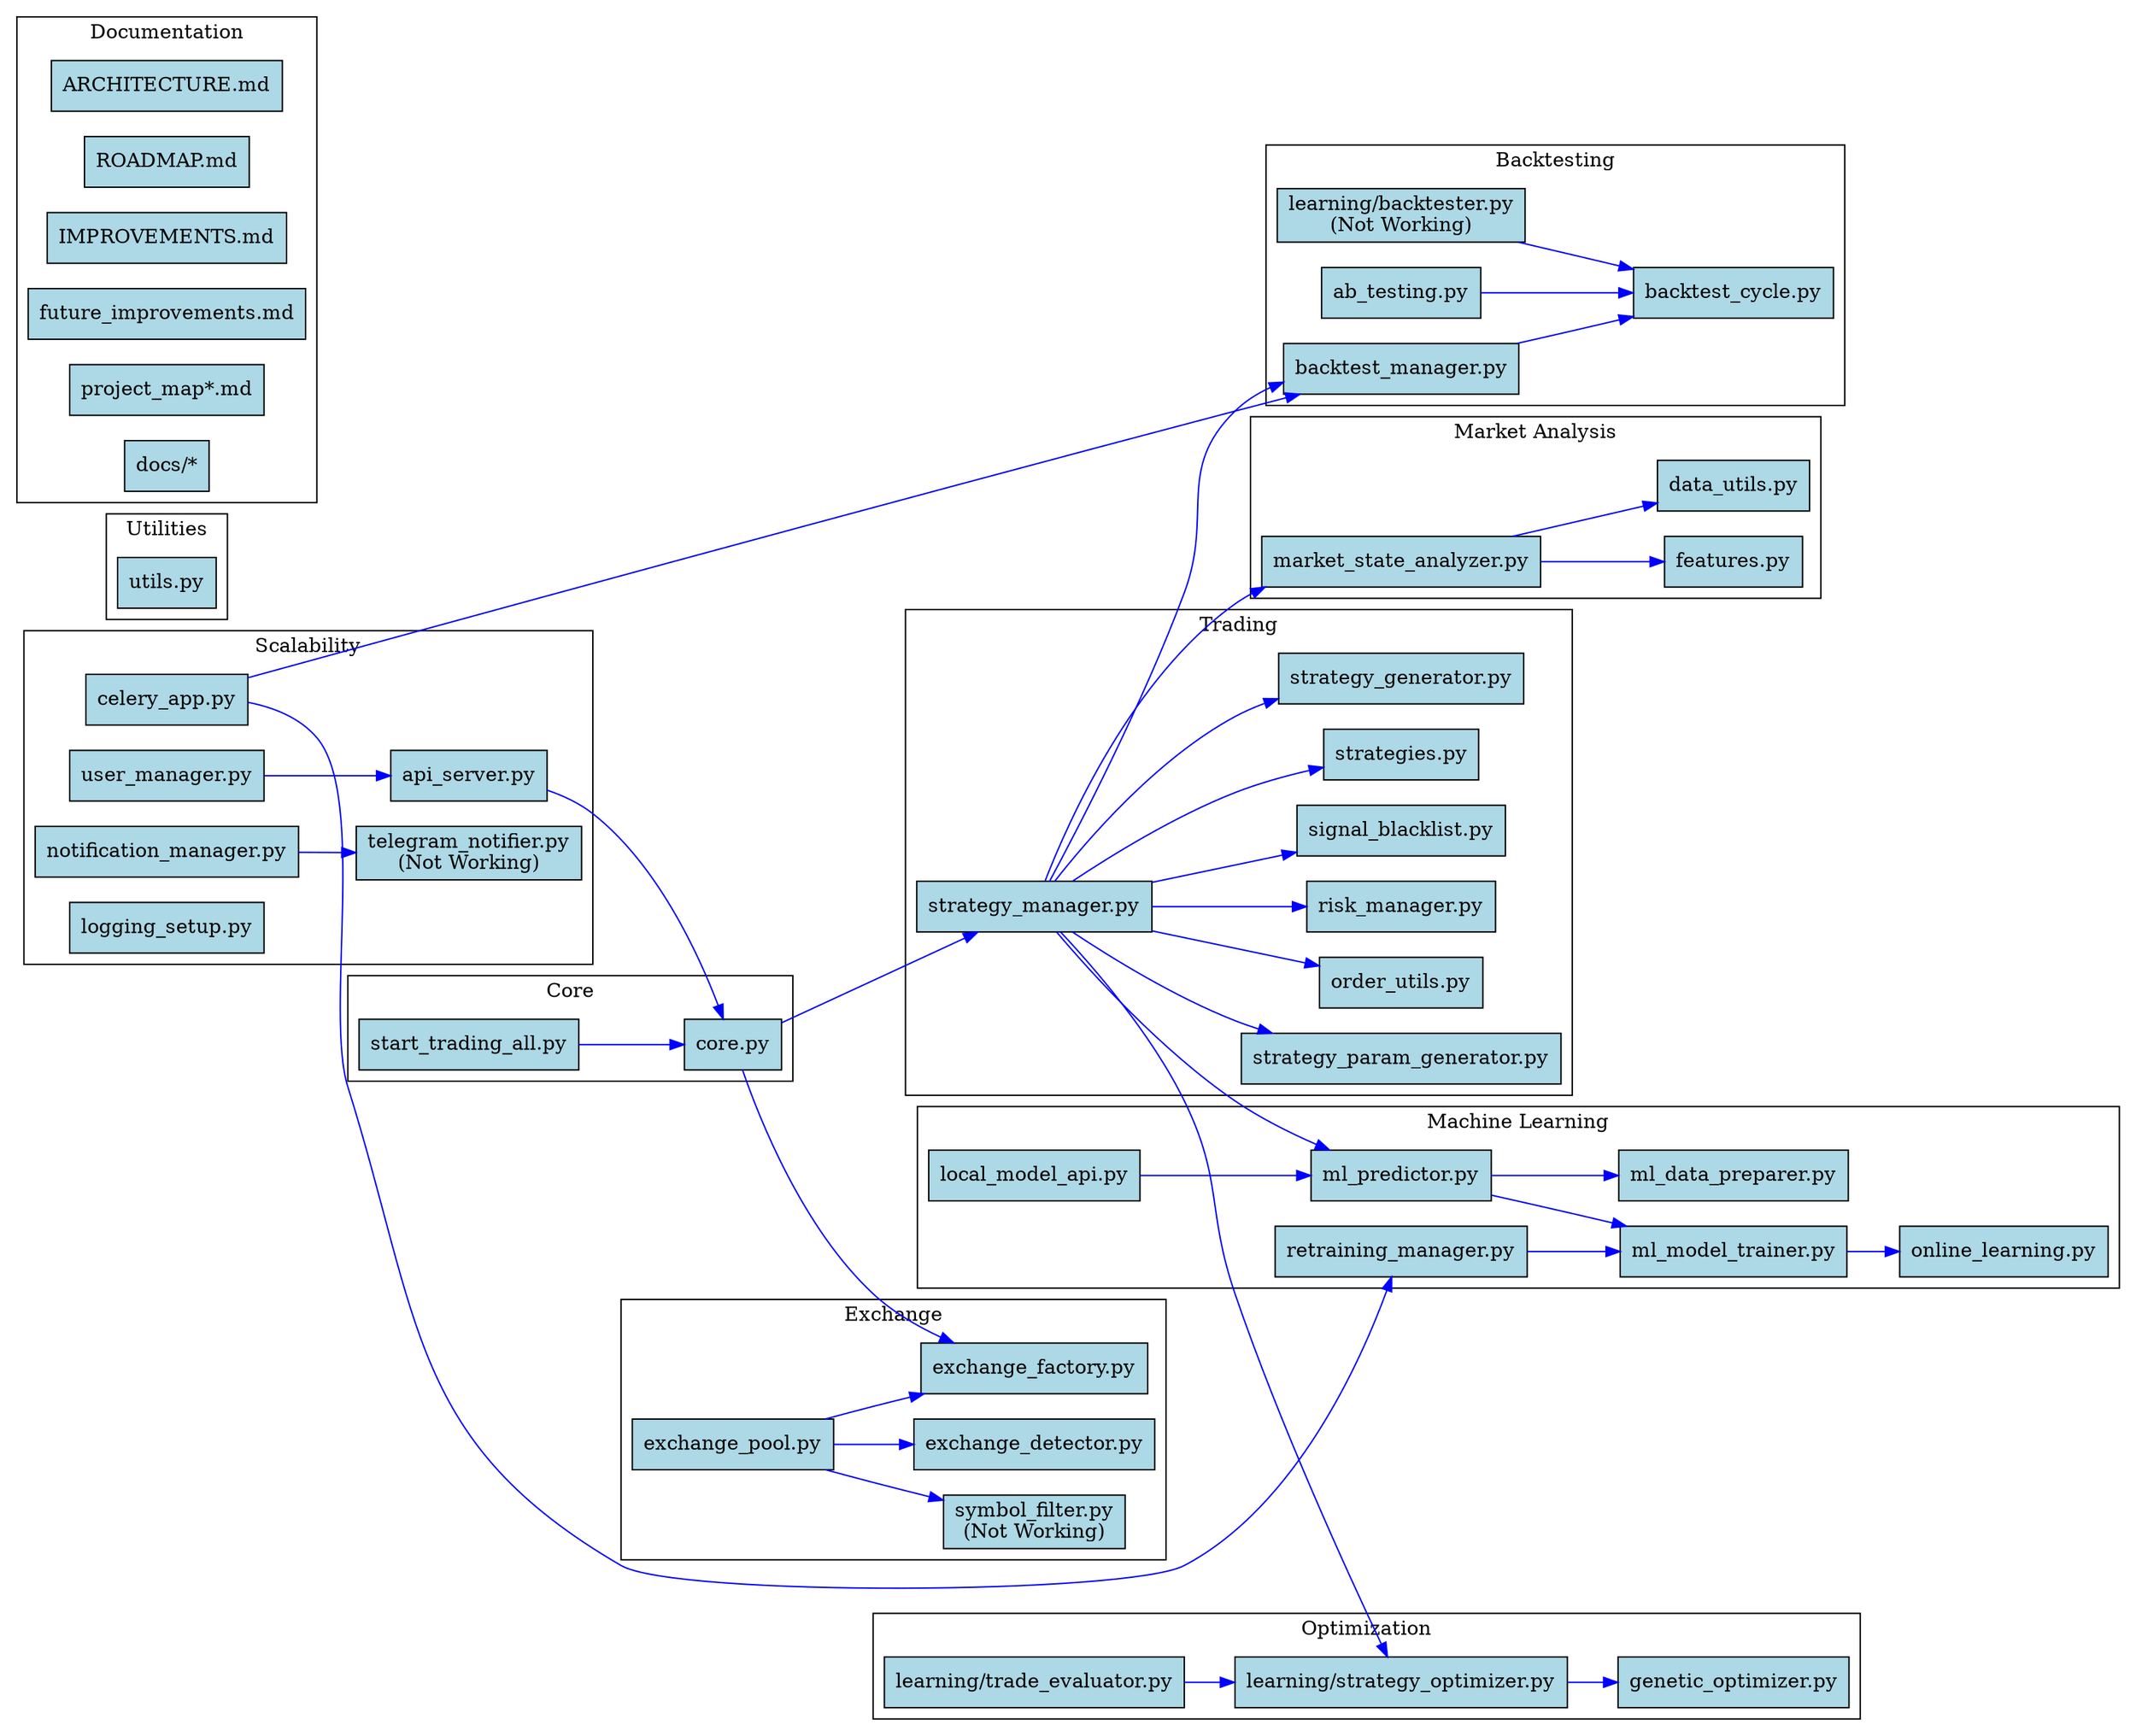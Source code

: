 digraph TradingBotSystem {
    rankdir=LR;
    node [shape=box, style=filled, fillcolor=lightblue];
    edge [color=blue];

    // Core
    subgraph cluster_core {
        label="Core";
        fillcolor=lightgreen;
        core [label="core.py"];
        start_trading [label="start_trading_all.py"];
        start_trading -> core;
    }

    // Trading
    subgraph cluster_trading {
        label="Trading";
        fillcolor=lightyellow;
        strategies [label="strategies.py"];
        strategy_manager [label="strategy_manager.py"];
        strategy_generator [label="strategy_generator.py"];
        strategy_param_generator [label="strategy_param_generator.py"];
        order_utils [label="order_utils.py"];
        risk_manager [label="risk_manager.py"];
        signal_blacklist [label="signal_blacklist.py"];
        strategy_manager -> strategies;
        strategy_manager -> strategy_generator;
        strategy_manager -> strategy_param_generator;
        strategy_manager -> order_utils;
        strategy_manager -> risk_manager;
        strategy_manager -> signal_blacklist;
        core -> strategy_manager;
    }

    // Exchange
    subgraph cluster_exchange {
        label="Exchange";
        fillcolor=lightcoral;
        exchange_factory [label="exchange_factory.py"];
        exchange_detector [label="exchange_detector.py"];
        exchange_pool [label="exchange_pool.py"];
        symbol_filter [label="symbol_filter.py\n(Not Working)"];
        exchange_pool -> exchange_factory;
        exchange_pool -> exchange_detector;
        exchange_pool -> symbol_filter;
        core -> exchange_factory;
    }

    // Market Analysis
    subgraph cluster_market_analysis {
        label="Market Analysis";
        fillcolor=lightpink;
        market_state_analyzer [label="market_state_analyzer.py"];
        features [label="features.py"];
        data_utils [label="data_utils.py"];
        market_state_analyzer -> features;
        market_state_analyzer -> data_utils;
        strategy_manager -> market_state_analyzer;
    }

    // Machine Learning
    subgraph cluster_ml {
        label="Machine Learning";
        fillcolor=lightcyan;
        ml_data_preparer [label="ml_data_preparer.py"];
        ml_model_trainer [label="ml_model_trainer.py"];
        ml_predictor [label="ml_predictor.py"];
        online_learning [label="online_learning.py"];
        retraining_manager [label="retraining_manager.py"];
        local_model_api [label="local_model_api.py"];
        ml_predictor -> ml_model_trainer;
        ml_predictor -> ml_data_preparer;
        ml_model_trainer -> online_learning;
        retraining_manager -> ml_model_trainer;
        local_model_api -> ml_predictor;
        strategy_manager -> ml_predictor;
    }

    // Optimization
    subgraph cluster_optimization {
        label="Optimization";
        fillcolor=lightgoldenrodyellow;
        genetic_optimizer [label="genetic_optimizer.py"];
        strategy_optimizer [label="learning/strategy_optimizer.py"];
        trade_evaluator [label="learning/trade_evaluator.py"];
        strategy_optimizer -> genetic_optimizer;
        trade_evaluator -> strategy_optimizer;
        strategy_manager -> strategy_optimizer;
    }

    // Backtesting
    subgraph cluster_backtesting {
        label="Backtesting";
        fillcolor=lightgray;
        backtest_cycle [label="backtest_cycle.py"];
        backtest_manager [label="backtest_manager.py"];
        learning_backtester [label="learning/backtester.py\n(Not Working)"];
        ab_testing [label="ab_testing.py"];
        backtest_manager -> backtest_cycle;
        learning_backtester -> backtest_cycle;
        ab_testing -> backtest_cycle;
        strategy_manager -> backtest_manager;
    }

    // Scalability
    subgraph cluster_scalability {
        label="Scalability";
        fillcolor=lightseagreen;
        celery_app [label="celery_app.py"];
        api_server [label="api_server.py"];
        user_manager [label="user_manager.py"];
        notification_manager [label="notification_manager.py"];
        telegram_notifier [label="telegram_notifier.py\n(Not Working)"];
        logging_setup [label="logging_setup.py"];
        notification_manager -> telegram_notifier;
        celery_app -> backtest_manager;
        celery_app -> retraining_manager;
        api_server -> core;
        user_manager -> api_server;
    }

    // Utilities
    subgraph cluster_utilities {
        label="Utilities";
        fillcolor=lightsalmon;
        utils [label="utils.py"];
    }

    // Documentation
    subgraph cluster_documentation {
        label="Documentation";
        fillcolor=lavender;
        architecture_md [label="ARCHITECTURE.md"];
        roadmap_md [label="ROADMAP.md"];
        improvements_md [label="IMPROVEMENTS.md"];
        future_improvements [label="future_improvements.md"];
        project_map_md [label="project_map*.md"];
        docs [label="docs/*"];
    }
}
